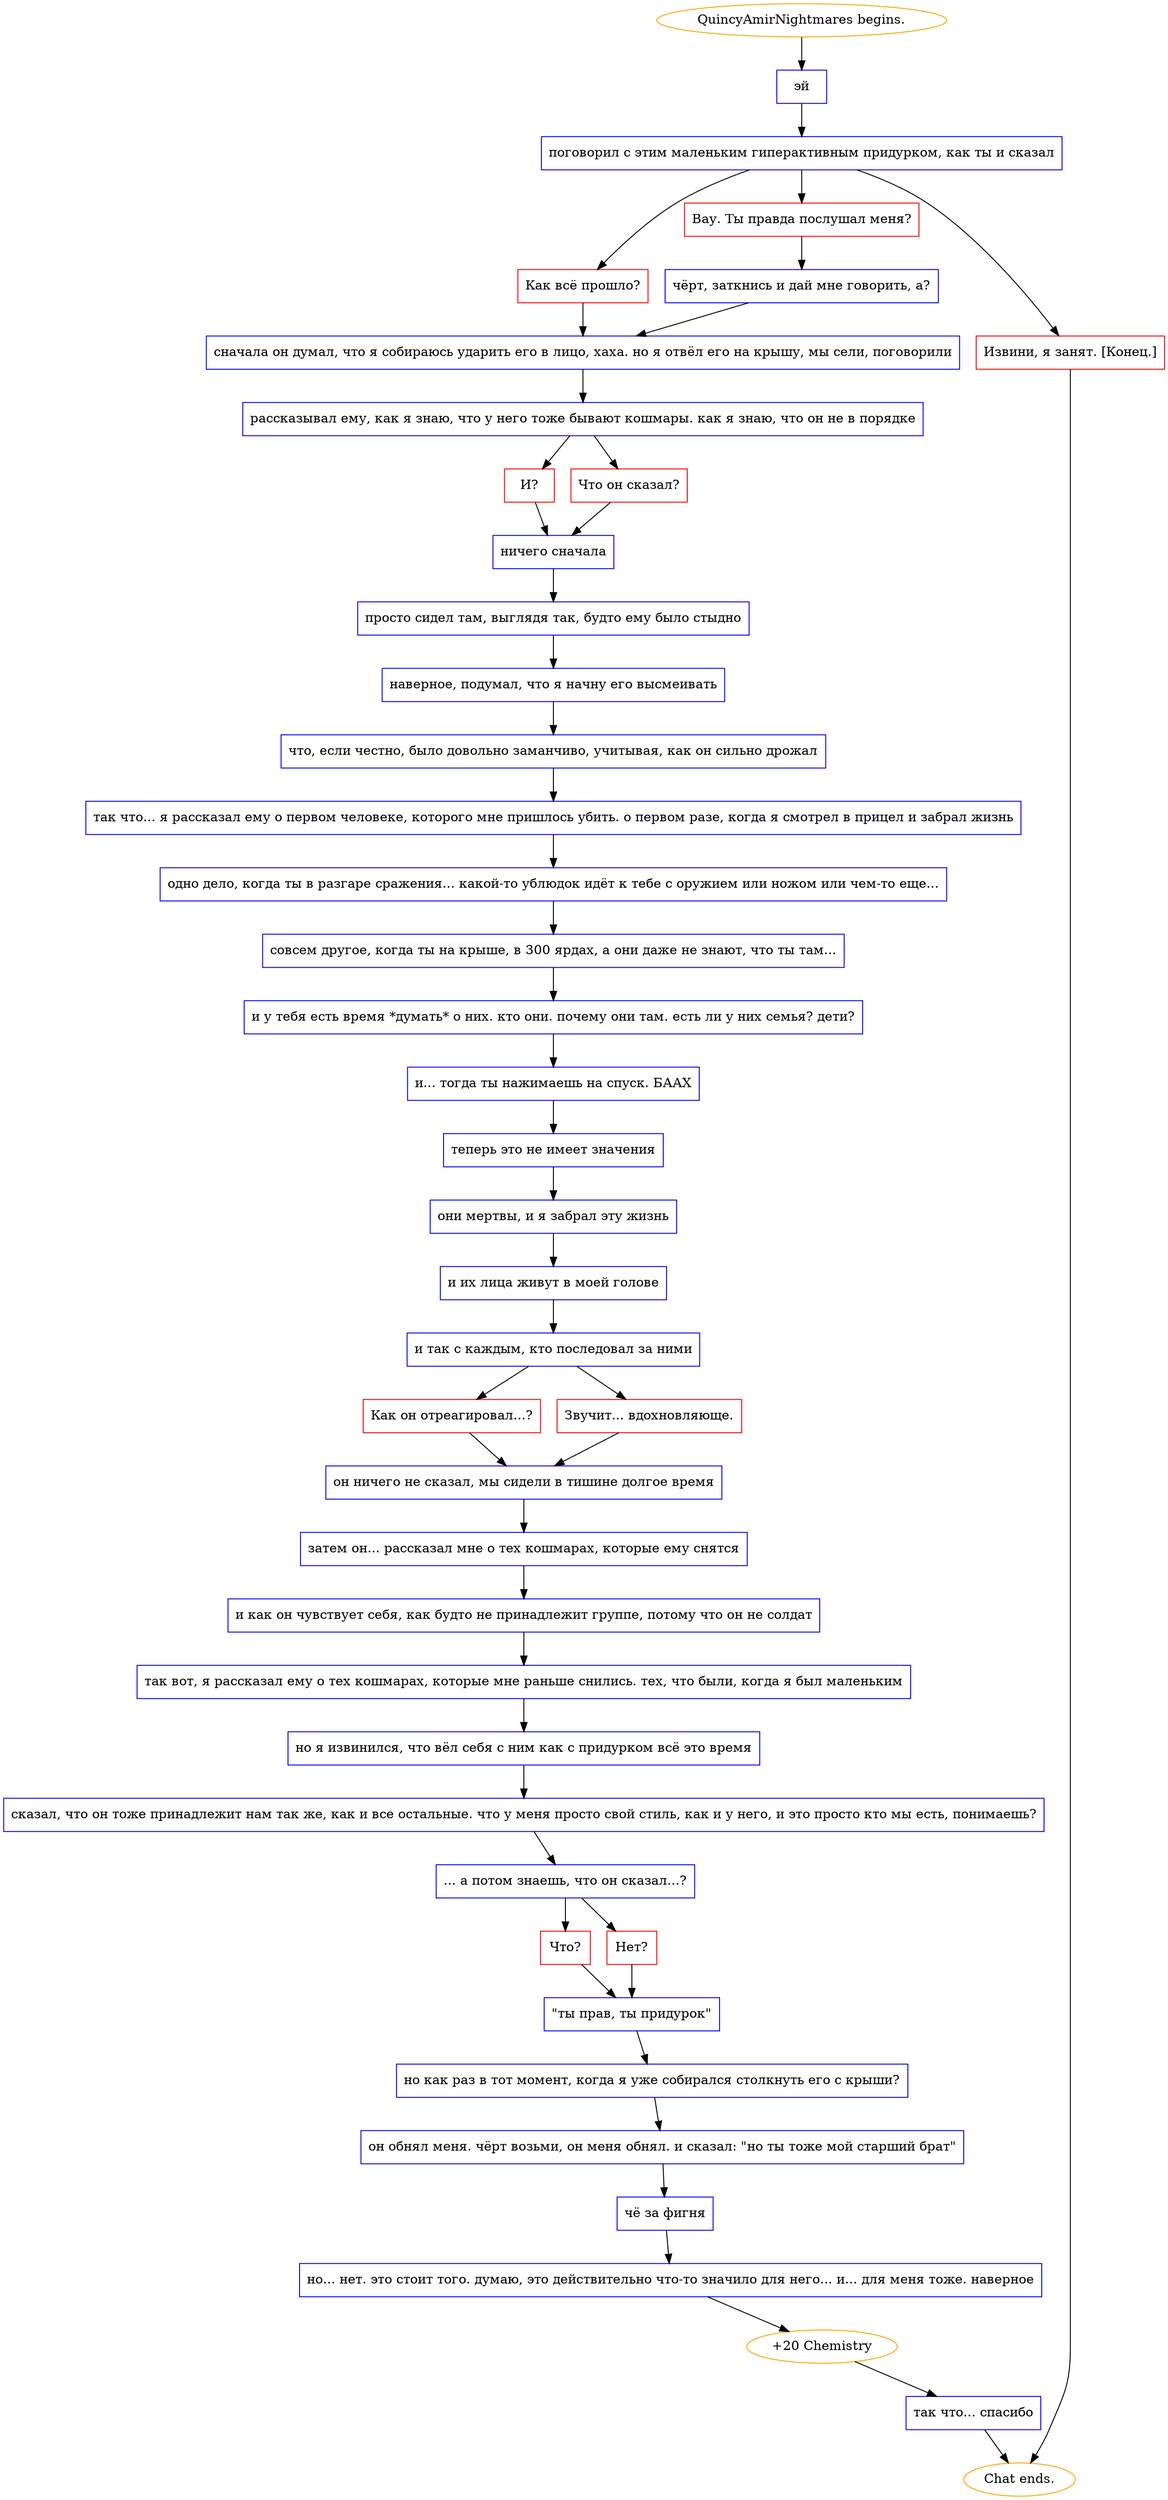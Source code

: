 digraph {
	"QuincyAmirNightmares begins." [color=orange];
		"QuincyAmirNightmares begins." -> j3413952864;
	j3413952864 [label="эй",shape=box,color=blue];
		j3413952864 -> j2121572682;
	j2121572682 [label="поговорил с этим маленьким гиперактивным придурком, как ты и сказал",shape=box,color=blue];
		j2121572682 -> j2288714072;
		j2121572682 -> j3142726801;
		j2121572682 -> j4178802975;
	j2288714072 [label="Как всё прошло?",shape=box,color=red];
		j2288714072 -> j2693674817;
	j3142726801 [label="Вау. Ты правда послушал меня?",shape=box,color=red];
		j3142726801 -> j739146598;
	j4178802975 [label="Извини, я занят. [Конец.]",shape=box,color=red];
		j4178802975 -> "Chat ends.";
	j2693674817 [label="сначала он думал, что я собираюсь ударить его в лицо, хаха. но я отвёл его на крышу, мы сели, поговорили",shape=box,color=blue];
		j2693674817 -> j2919464404;
	j739146598 [label="чёрт, заткнись и дай мне говорить, а?",shape=box,color=blue];
		j739146598 -> j2693674817;
	"Chat ends." [color=orange];
	j2919464404 [label="рассказывал ему, как я знаю, что у него тоже бывают кошмары. как я знаю, что он не в порядке",shape=box,color=blue];
		j2919464404 -> j2663054234;
		j2919464404 -> j2510508078;
	j2663054234 [label="И?",shape=box,color=red];
		j2663054234 -> j1569239549;
	j2510508078 [label="Что он сказал?",shape=box,color=red];
		j2510508078 -> j1569239549;
	j1569239549 [label="ничего сначала",shape=box,color=blue];
		j1569239549 -> j3864559326;
	j3864559326 [label="просто сидел там, выглядя так, будто ему было стыдно",shape=box,color=blue];
		j3864559326 -> j2991356875;
	j2991356875 [label="наверное, подумал, что я начну его высмеивать",shape=box,color=blue];
		j2991356875 -> j2240483209;
	j2240483209 [label="что, если честно, было довольно заманчиво, учитывая, как он сильно дрожал",shape=box,color=blue];
		j2240483209 -> j2951446093;
	j2951446093 [label="так что... я рассказал ему о первом человеке, которого мне пришлось убить. о первом разе, когда я смотрел в прицел и забрал жизнь",shape=box,color=blue];
		j2951446093 -> j1667010506;
	j1667010506 [label="одно дело, когда ты в разгаре сражения... какой-то ублюдок идёт к тебе с оружием или ножом или чем-то еще...",shape=box,color=blue];
		j1667010506 -> j2960795193;
	j2960795193 [label="совсем другое, когда ты на крыше, в 300 ярдах, а они даже не знают, что ты там...",shape=box,color=blue];
		j2960795193 -> j683792149;
	j683792149 [label="и у тебя есть время *думать* о них. кто они. почему они там. есть ли у них семья? дети?",shape=box,color=blue];
		j683792149 -> j3880431234;
	j3880431234 [label="и... тогда ты нажимаешь на спуск. БААХ",shape=box,color=blue];
		j3880431234 -> j3470170948;
	j3470170948 [label="теперь это не имеет значения",shape=box,color=blue];
		j3470170948 -> j1224985603;
	j1224985603 [label="они мертвы, и я забрал эту жизнь",shape=box,color=blue];
		j1224985603 -> j3171223683;
	j3171223683 [label="и их лица живут в моей голове",shape=box,color=blue];
		j3171223683 -> j612797446;
	j612797446 [label="и так с каждым, кто последовал за ними",shape=box,color=blue];
		j612797446 -> j964823847;
		j612797446 -> j2851412009;
	j964823847 [label="Как он отреагировал...?",shape=box,color=red];
		j964823847 -> j1709490485;
	j2851412009 [label="Звучит... вдохновляюще.",shape=box,color=red];
		j2851412009 -> j1709490485;
	j1709490485 [label="он ничего не сказал, мы сидели в тишине долгое время",shape=box,color=blue];
		j1709490485 -> j266989732;
	j266989732 [label="затем он... рассказал мне о тех кошмарах, которые ему снятся",shape=box,color=blue];
		j266989732 -> j4049003321;
	j4049003321 [label="и как он чувствует себя, как будто не принадлежит группе, потому что он не солдат",shape=box,color=blue];
		j4049003321 -> j3181826801;
	j3181826801 [label="так вот, я рассказал ему о тех кошмарах, которые мне раньше снились. тех, что были, когда я был маленьким",shape=box,color=blue];
		j3181826801 -> j2926211994;
	j2926211994 [label="но я извинился, что вёл себя с ним как с придурком всё это время",shape=box,color=blue];
		j2926211994 -> j1439095904;
	j1439095904 [label="сказал, что он тоже принадлежит нам так же, как и все остальные. что у меня просто свой стиль, как и у него, и это просто кто мы есть, понимаешь?",shape=box,color=blue];
		j1439095904 -> j1913110710;
	j1913110710 [label="... а потом знаешь, что он сказал...?",shape=box,color=blue];
		j1913110710 -> j3193279549;
		j1913110710 -> j436743830;
	j3193279549 [label="Что?",shape=box,color=red];
		j3193279549 -> j101764730;
	j436743830 [label="Нет?",shape=box,color=red];
		j436743830 -> j101764730;
	j101764730 [label="\"ты прав, ты придурок\"",shape=box,color=blue];
		j101764730 -> j3842554736;
	j3842554736 [label="но как раз в тот момент, когда я уже собирался столкнуть его с крыши?",shape=box,color=blue];
		j3842554736 -> j1077694805;
	j1077694805 [label="он обнял меня. чёрт возьми, он меня обнял. и сказал: \"но ты тоже мой старший брат\"",shape=box,color=blue];
		j1077694805 -> j3078815383;
	j3078815383 [label="чё за фигня",shape=box,color=blue];
		j3078815383 -> j570445910;
	j570445910 [label="но... нет. это стоит того. думаю, это действительно что-то значило для него... и... для меня тоже. наверное",shape=box,color=blue];
		j570445910 -> j3059105456;
	j3059105456 [label="+20 Chemistry",color=orange];
		j3059105456 -> j2265228;
	j2265228 [label="так что... спасибо",shape=box,color=blue];
		j2265228 -> "Chat ends.";
}